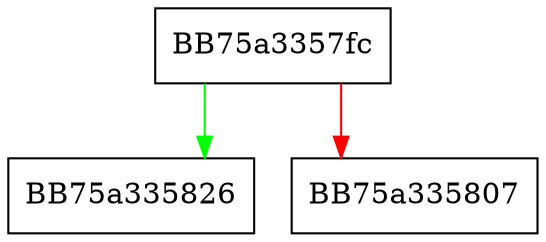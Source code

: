 digraph read_operand_contents {
  node [shape="box"];
  graph [splines=ortho];
  BB75a3357fc -> BB75a335826 [color="green"];
  BB75a3357fc -> BB75a335807 [color="red"];
}